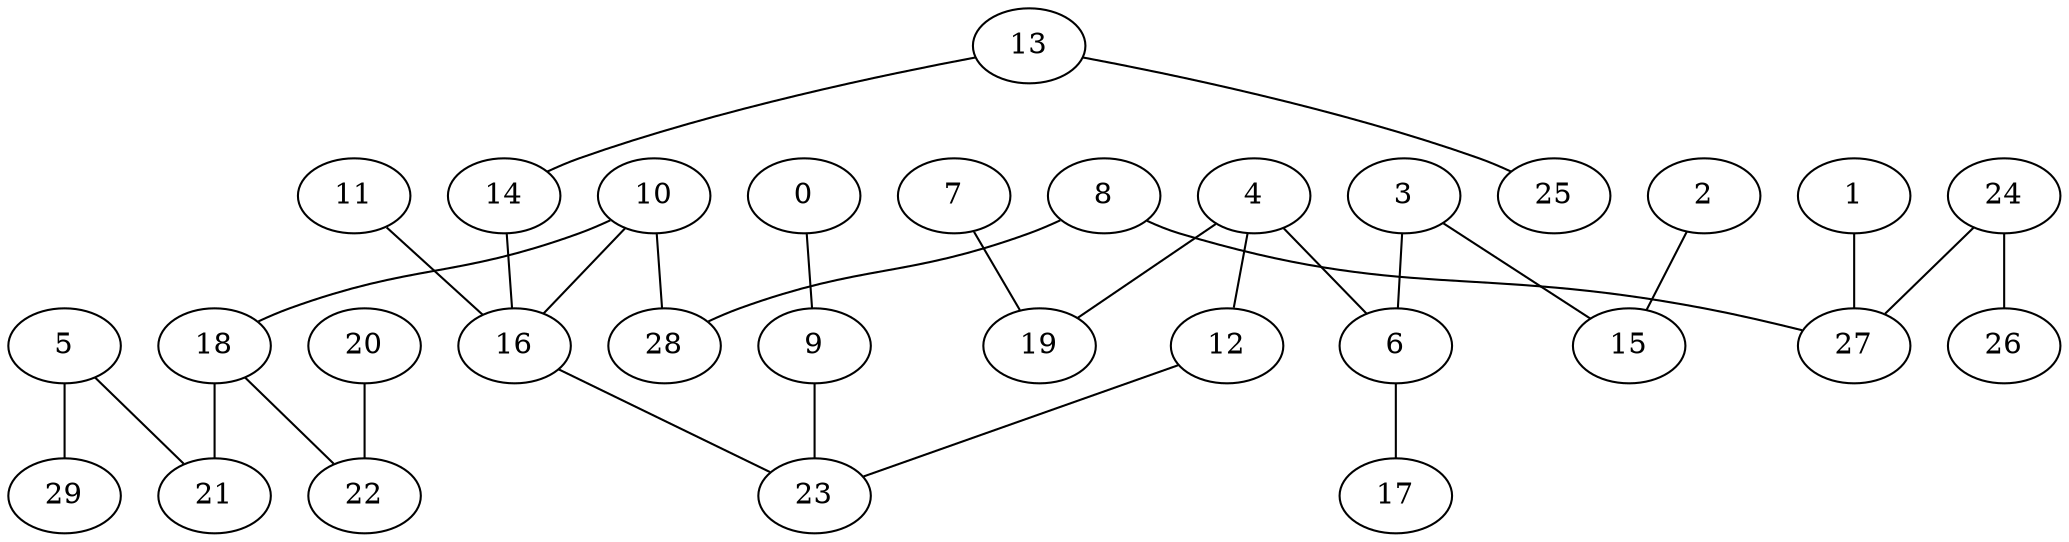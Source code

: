 graph {
5  [Label = "5 (0.00)"]
29  [Label = "29 (0.00)"]
2  [Label = "2 (0.00)"]
15  [Label = "15 (0.00)"]
12  [Label = "12 (0.00)"]
23  [Label = "23 (0.00)"]
13  [Label = "13 (0.00)"]
25  [Label = "25 (0.00)"]
16  [Label = "16 (0.00)"]
0  [Label = "0 (0.00)"]
9  [Label = "9 (0.00)"]
1  [Label = "1 (0.00)"]
27  [Label = "27 (0.00)"]
11  [Label = "11 (0.00)"]
8  [Label = "8 (0.00)"]
28  [Label = "28 (0.00)"]
4  [Label = "4 (0.00)"]
19  [Label = "19 (0.00)"]
7  [Label = "7 (0.00)"]
14  [Label = "14 (0.00)"]
20  [Label = "20 (0.00)"]
22  [Label = "22 (0.00)"]
6  [Label = "6 (0.00)"]
17  [Label = "17 (0.00)"]
10  [Label = "10 (0.00)"]
18  [Label = "18 (0.00)"]
21  [Label = "21 (0.00)"]
3  [Label = "3 (0.00)"]
24  [Label = "24 (0.00)"]
26  [Label = "26 (0.00)"]

5--29  [Label = "2.92"]
2--15  [Label = "8.30"]
12--23  [Label = "9.91"]
13--25  [Label = "20.79"]
16--23  [Label = "25.31"]
0--9  [Label = "35.06"]
1--27  [Label = "36.97"]
11--16  [Label = "60.20"]
8--28  [Label = "73.28"]
4--19  [Label = "83.76"]
7--19  [Label = "127.15"]
14--16  [Label = "150.26"]
20--22  [Label = "152.15"]
6--17  [Label = "165.28"]
4--12  [Label = "170.90"]
10--28  [Label = "179.59"]
18--22  [Label = "198.52"]
5--21  [Label = "204.62"]
18--21  [Label = "207.74"]
8--27  [Label = "209.72"]
10--16  [Label = "237.91"]
10--18  [Label = "243.21"]
3--6  [Label = "274.87"]
9--23  [Label = "312.87"]
13--14  [Label = "313.40"]
4--6  [Label = "349.87"]
3--15  [Label = "374.76"]
24--27  [Label = "385.70"]
24--26  [Label = "638.74"]
}
